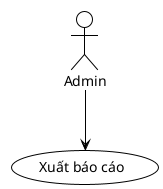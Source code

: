 @startuml UC035-Xuat-Bao-Cao
!theme plain

actor Admin
usecase "Xuất báo cáo" as UC035

Admin --> UC035

@enduml
